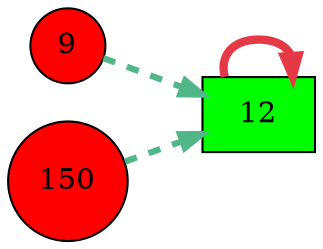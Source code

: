 digraph G{
rankdir=LR;
9 [style=filled, shape=circle, fillcolor="#fe0000", label="9"];
12 [style=filled, shape=box, fillcolor="#00fe00", label="12"];
150 [style=filled, shape=circle, fillcolor="#fe0000", label="150"];
12 -> 12 [color="#e63946",penwidth=4.00];
9 -> 12 [color="#52b788",style=dashed,penwidth=3.00];
150 -> 12 [color="#52b788",style=dashed,penwidth=3.00];
}